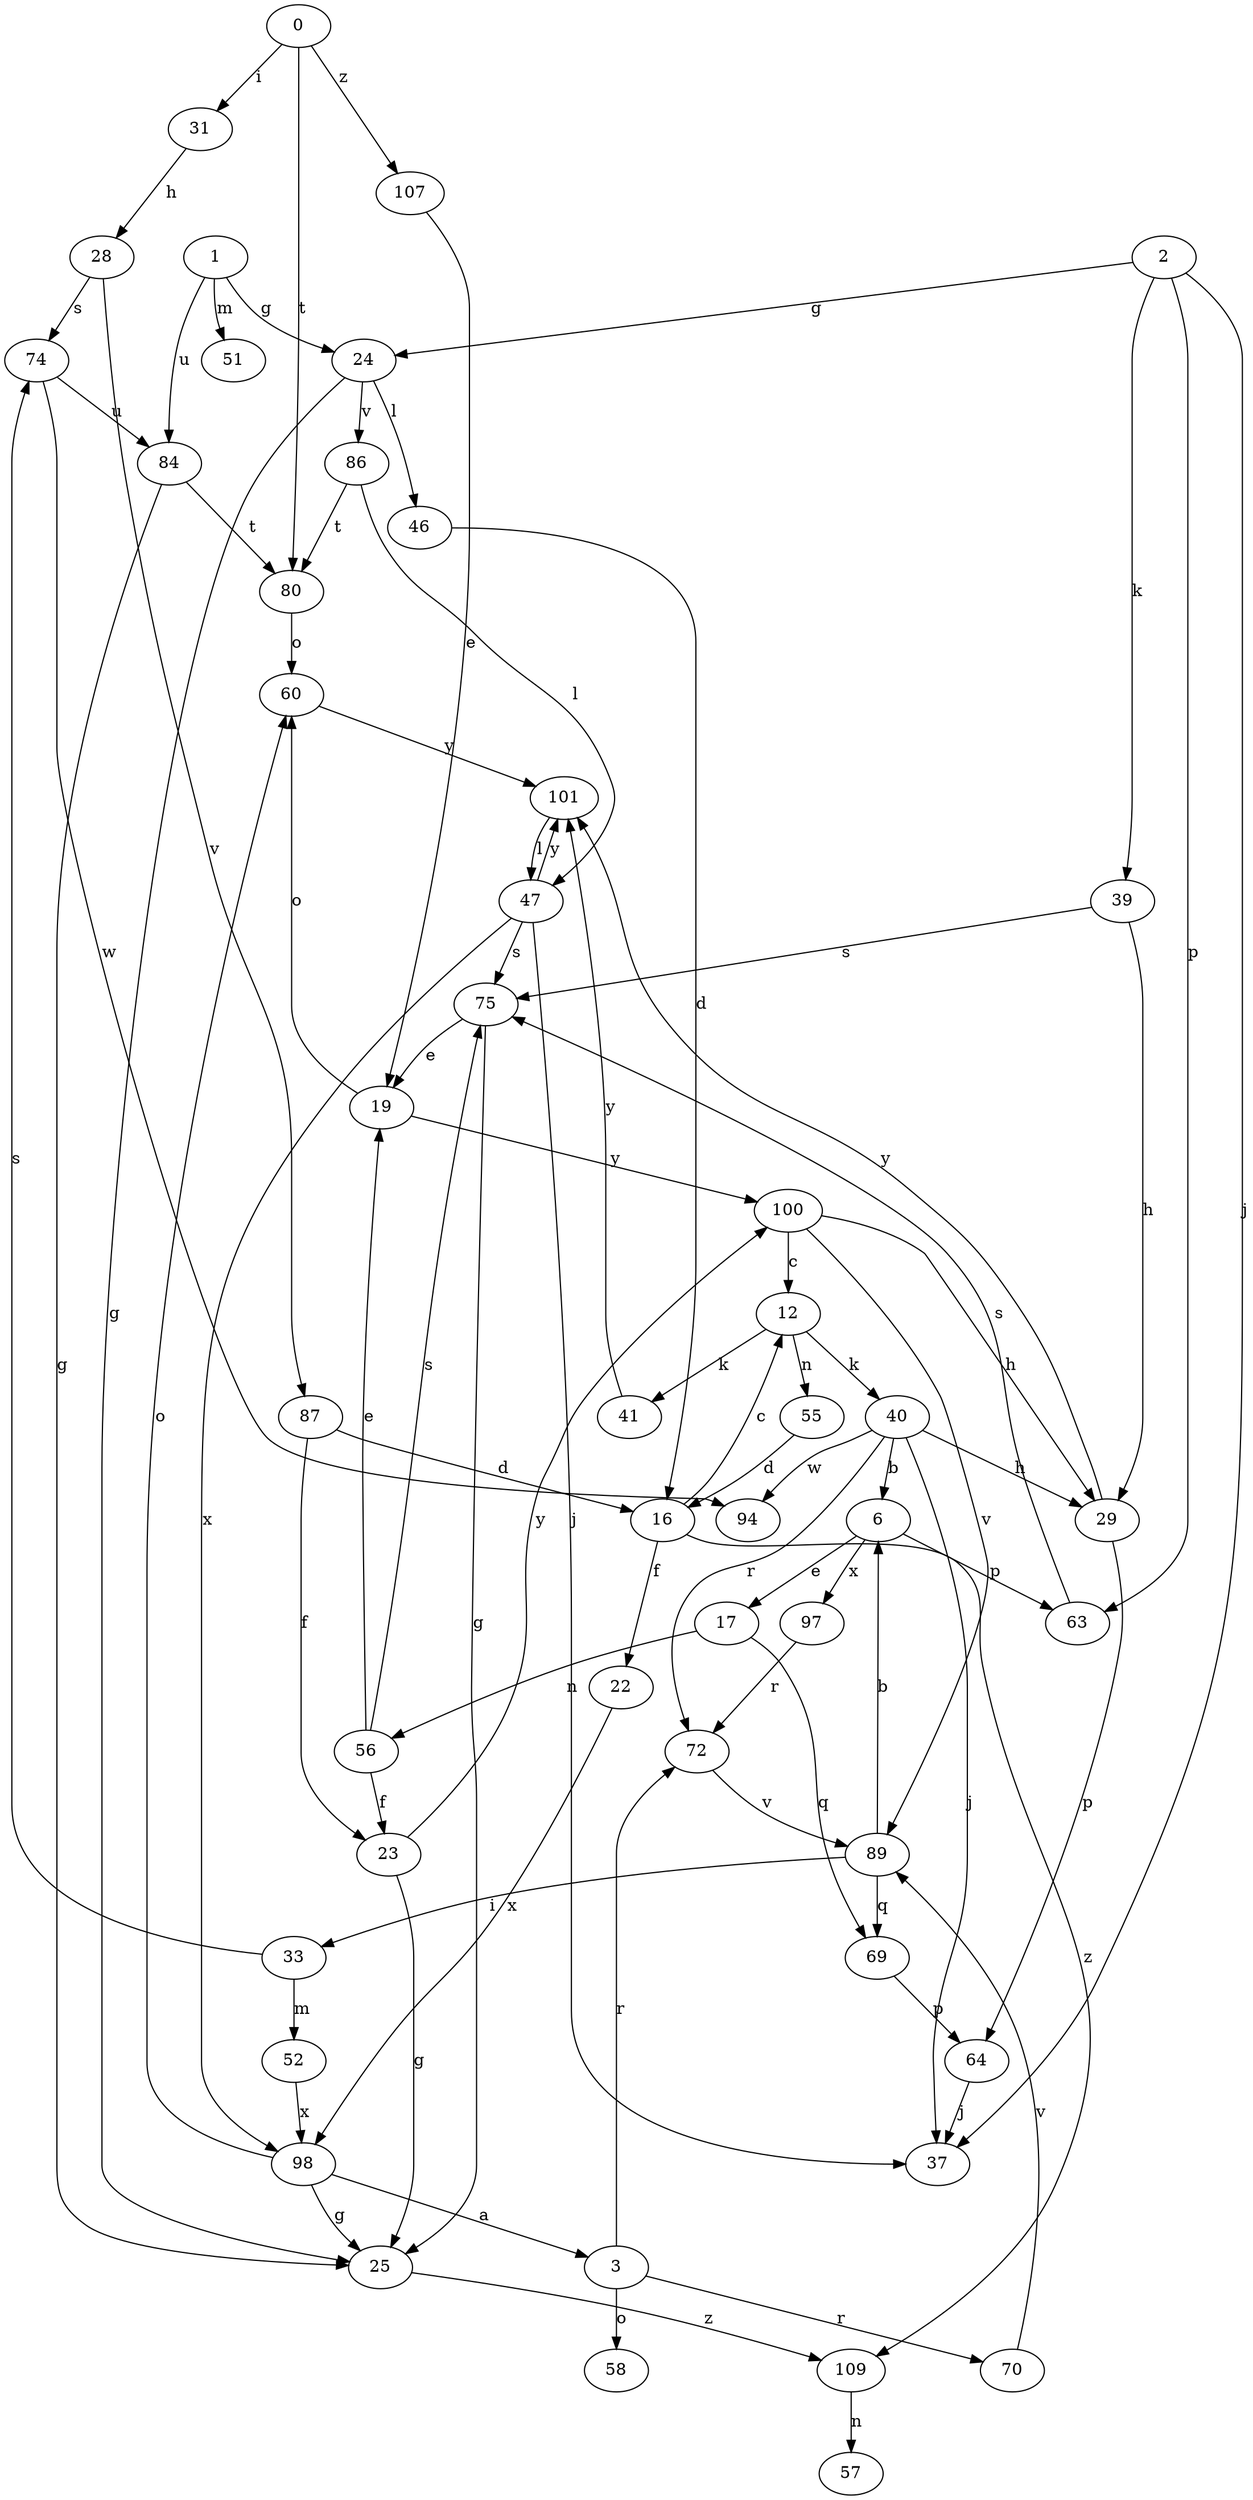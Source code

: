 strict digraph  {
0;
1;
2;
3;
6;
12;
16;
17;
19;
22;
23;
24;
25;
28;
29;
31;
33;
37;
39;
40;
41;
46;
47;
51;
52;
55;
56;
57;
58;
60;
63;
64;
69;
70;
72;
74;
75;
80;
84;
86;
87;
89;
94;
97;
98;
100;
101;
107;
109;
0 -> 31  [label=i];
0 -> 80  [label=t];
0 -> 107  [label=z];
1 -> 24  [label=g];
1 -> 51  [label=m];
1 -> 84  [label=u];
2 -> 24  [label=g];
2 -> 37  [label=j];
2 -> 39  [label=k];
2 -> 63  [label=p];
3 -> 58  [label=o];
3 -> 70  [label=r];
3 -> 72  [label=r];
6 -> 17  [label=e];
6 -> 63  [label=p];
6 -> 97  [label=x];
12 -> 40  [label=k];
12 -> 41  [label=k];
12 -> 55  [label=n];
16 -> 12  [label=c];
16 -> 22  [label=f];
16 -> 109  [label=z];
17 -> 56  [label=n];
17 -> 69  [label=q];
19 -> 60  [label=o];
19 -> 100  [label=y];
22 -> 98  [label=x];
23 -> 25  [label=g];
23 -> 100  [label=y];
24 -> 25  [label=g];
24 -> 46  [label=l];
24 -> 86  [label=v];
25 -> 109  [label=z];
28 -> 74  [label=s];
28 -> 87  [label=v];
29 -> 64  [label=p];
29 -> 101  [label=y];
31 -> 28  [label=h];
33 -> 52  [label=m];
33 -> 74  [label=s];
39 -> 29  [label=h];
39 -> 75  [label=s];
40 -> 6  [label=b];
40 -> 29  [label=h];
40 -> 37  [label=j];
40 -> 72  [label=r];
40 -> 94  [label=w];
41 -> 101  [label=y];
46 -> 16  [label=d];
47 -> 37  [label=j];
47 -> 75  [label=s];
47 -> 98  [label=x];
47 -> 101  [label=y];
52 -> 98  [label=x];
55 -> 16  [label=d];
56 -> 19  [label=e];
56 -> 23  [label=f];
56 -> 75  [label=s];
60 -> 101  [label=y];
63 -> 75  [label=s];
64 -> 37  [label=j];
69 -> 64  [label=p];
70 -> 89  [label=v];
72 -> 89  [label=v];
74 -> 84  [label=u];
74 -> 94  [label=w];
75 -> 19  [label=e];
75 -> 25  [label=g];
80 -> 60  [label=o];
84 -> 25  [label=g];
84 -> 80  [label=t];
86 -> 47  [label=l];
86 -> 80  [label=t];
87 -> 16  [label=d];
87 -> 23  [label=f];
89 -> 6  [label=b];
89 -> 33  [label=i];
89 -> 69  [label=q];
97 -> 72  [label=r];
98 -> 3  [label=a];
98 -> 25  [label=g];
98 -> 60  [label=o];
100 -> 12  [label=c];
100 -> 29  [label=h];
100 -> 89  [label=v];
101 -> 47  [label=l];
107 -> 19  [label=e];
109 -> 57  [label=n];
}
